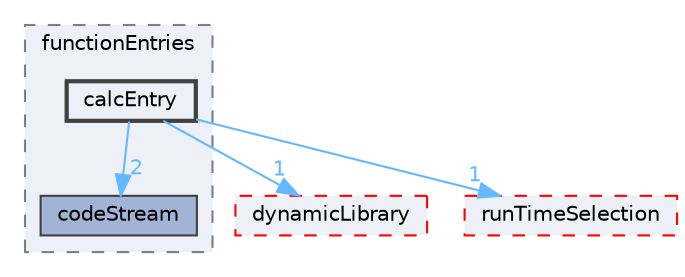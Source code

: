 digraph "src/OpenFOAM/db/dictionary/functionEntries/calcEntry"
{
 // LATEX_PDF_SIZE
  bgcolor="transparent";
  edge [fontname=Helvetica,fontsize=10,labelfontname=Helvetica,labelfontsize=10];
  node [fontname=Helvetica,fontsize=10,shape=box,height=0.2,width=0.4];
  compound=true
  subgraph clusterdir_02d80f093374efbc333e223ddfd028a9 {
    graph [ bgcolor="#edf0f7", pencolor="grey50", label="functionEntries", fontname=Helvetica,fontsize=10 style="filled,dashed", URL="dir_02d80f093374efbc333e223ddfd028a9.html",tooltip=""]
  dir_c7f775f43d9f268c10ae507d667c76ad [label="codeStream", fillcolor="#a2b4d6", color="grey25", style="filled", URL="dir_c7f775f43d9f268c10ae507d667c76ad.html",tooltip=""];
  dir_4315b411accd0c6addd1129a6918ef3e [label="calcEntry", fillcolor="#edf0f7", color="grey25", style="filled,bold", URL="dir_4315b411accd0c6addd1129a6918ef3e.html",tooltip=""];
  }
  dir_65d267bb6b65740acaf7d5fe4aebd101 [label="dynamicLibrary", fillcolor="#edf0f7", color="red", style="filled,dashed", URL="dir_65d267bb6b65740acaf7d5fe4aebd101.html",tooltip=""];
  dir_97107bb83a2a5bbfad7ddd584e3f301c [label="runTimeSelection", fillcolor="#edf0f7", color="red", style="filled,dashed", URL="dir_97107bb83a2a5bbfad7ddd584e3f301c.html",tooltip=""];
  dir_4315b411accd0c6addd1129a6918ef3e->dir_65d267bb6b65740acaf7d5fe4aebd101 [headlabel="1", labeldistance=1.5 headhref="dir_000386_001084.html" href="dir_000386_001084.html" color="steelblue1" fontcolor="steelblue1"];
  dir_4315b411accd0c6addd1129a6918ef3e->dir_97107bb83a2a5bbfad7ddd584e3f301c [headlabel="1", labeldistance=1.5 headhref="dir_000386_003384.html" href="dir_000386_003384.html" color="steelblue1" fontcolor="steelblue1"];
  dir_4315b411accd0c6addd1129a6918ef3e->dir_c7f775f43d9f268c10ae507d667c76ad [headlabel="2", labeldistance=1.5 headhref="dir_000386_000530.html" href="dir_000386_000530.html" color="steelblue1" fontcolor="steelblue1"];
}
